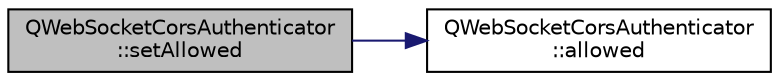 digraph "QWebSocketCorsAuthenticator::setAllowed"
{
  edge [fontname="Helvetica",fontsize="10",labelfontname="Helvetica",labelfontsize="10"];
  node [fontname="Helvetica",fontsize="10",shape=record];
  rankdir="LR";
  Node13 [label="QWebSocketCorsAuthenticator\l::setAllowed",height=0.2,width=0.4,color="black", fillcolor="grey75", style="filled", fontcolor="black"];
  Node13 -> Node14 [color="midnightblue",fontsize="10",style="solid",fontname="Helvetica"];
  Node14 [label="QWebSocketCorsAuthenticator\l::allowed",height=0.2,width=0.4,color="black", fillcolor="white", style="filled",URL="$class_q_web_socket_cors_authenticator.html#a2ffc01ec9c913f4d78aa34d44f1c69fb"];
}
